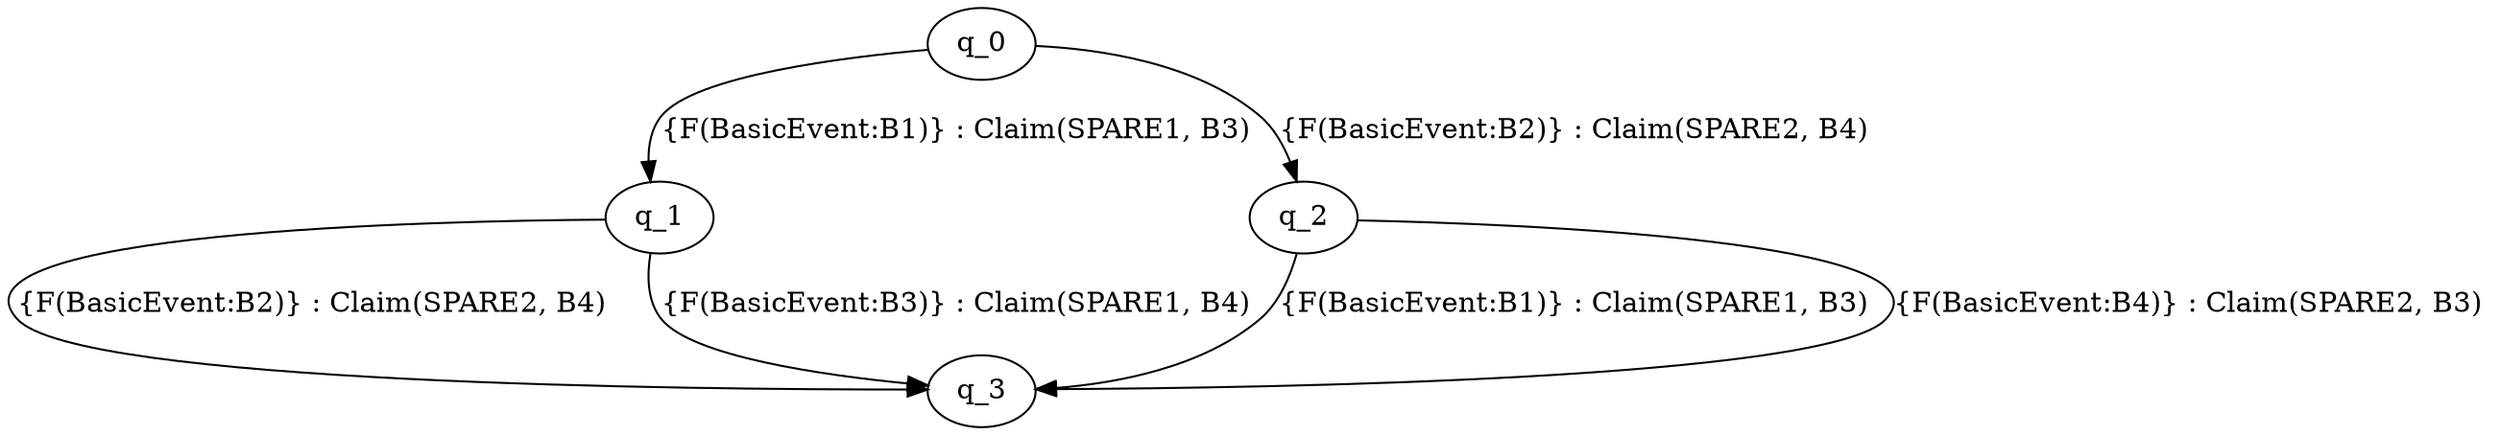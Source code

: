 digraph ra {
q_0 [label=q_0]
q_1 [label=q_1]
q_2 [label=q_2]
q_3 [label=q_3]
q_0 -> q_1 [label="{F(BasicEvent:B1)} : Claim(SPARE1, B3) "]
q_0 -> q_2 [label="{F(BasicEvent:B2)} : Claim(SPARE2, B4) "]
q_1 -> q_3 [label="{F(BasicEvent:B2)} : Claim(SPARE2, B4) "]
q_1 -> q_3 [label="{F(BasicEvent:B3)} : Claim(SPARE1, B4) "]
q_2 -> q_3 [label="{F(BasicEvent:B1)} : Claim(SPARE1, B3) "]
q_2 -> q_3 [label="{F(BasicEvent:B4)} : Claim(SPARE2, B3) "]
}
